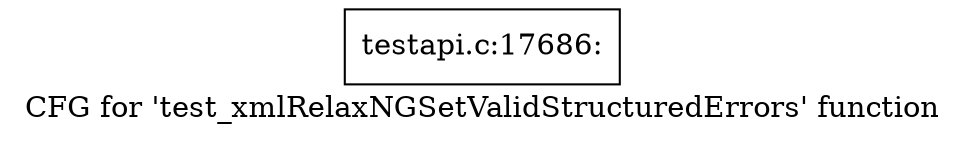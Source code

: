 digraph "CFG for 'test_xmlRelaxNGSetValidStructuredErrors' function" {
	label="CFG for 'test_xmlRelaxNGSetValidStructuredErrors' function";

	Node0x4595410 [shape=record,label="{testapi.c:17686:}"];
}
